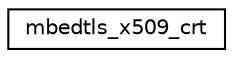 digraph "Graphical Class Hierarchy"
{
 // LATEX_PDF_SIZE
  edge [fontname="Helvetica",fontsize="10",labelfontname="Helvetica",labelfontsize="10"];
  node [fontname="Helvetica",fontsize="10",shape=record];
  rankdir="LR";
  Node0 [label="mbedtls_x509_crt",height=0.2,width=0.4,color="black", fillcolor="white", style="filled",URL="$d6/daa/structmbedtls__x509__crt.html",tooltip=" "];
}
